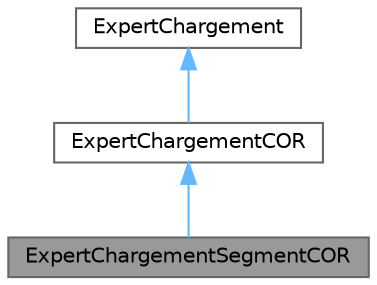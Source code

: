 digraph "ExpertChargementSegmentCOR"
{
 // LATEX_PDF_SIZE
  bgcolor="transparent";
  edge [fontname=Helvetica,fontsize=10,labelfontname=Helvetica,labelfontsize=10];
  node [fontname=Helvetica,fontsize=10,shape=box,height=0.2,width=0.4];
  Node1 [label="ExpertChargementSegmentCOR",height=0.2,width=0.4,color="gray40", fillcolor="grey60", style="filled", fontcolor="black",tooltip=" "];
  Node2 -> Node1 [dir="back",color="steelblue1",style="solid"];
  Node2 [label="ExpertChargementCOR",height=0.2,width=0.4,color="gray40", fillcolor="white", style="filled",URL="$class_expert_chargement_c_o_r.html",tooltip="Classe ExpertChargementCOR."];
  Node3 -> Node2 [dir="back",color="steelblue1",style="solid"];
  Node3 [label="ExpertChargement",height=0.2,width=0.4,color="gray40", fillcolor="white", style="filled",URL="$class_expert_chargement.html",tooltip="Classe abstraite qui sert à résoudre le problème de la ligne lue."];
}
